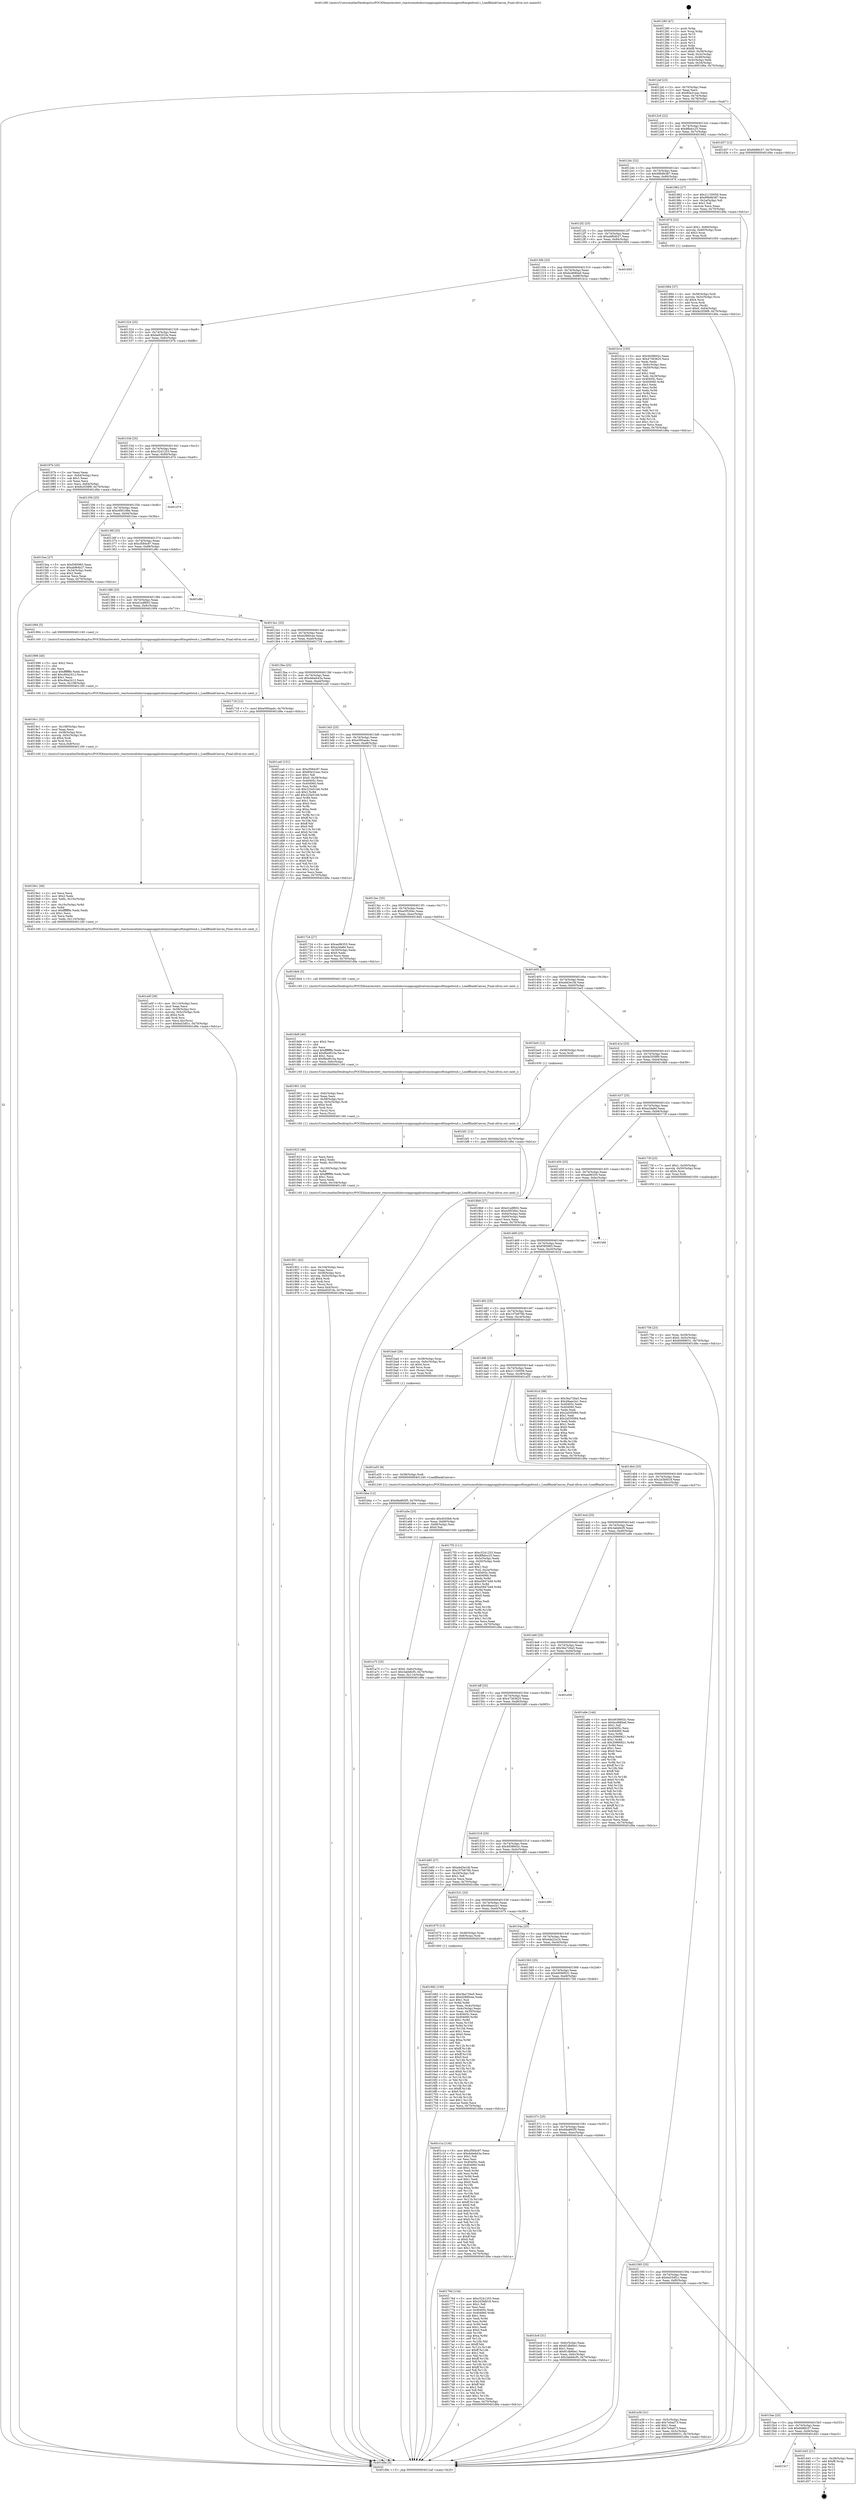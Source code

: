 digraph "0x401280" {
  label = "0x401280 (/mnt/c/Users/mathe/Desktop/tcc/POCII/binaries/extr_reactosmodulesrosappsapplicationsimagesoftimgedwnd.c_LoadBlankCanvas_Final-ollvm.out::main(0))"
  labelloc = "t"
  node[shape=record]

  Entry [label="",width=0.3,height=0.3,shape=circle,fillcolor=black,style=filled]
  "0x4012af" [label="{
     0x4012af [23]\l
     | [instrs]\l
     &nbsp;&nbsp;0x4012af \<+3\>: mov -0x70(%rbp),%eax\l
     &nbsp;&nbsp;0x4012b2 \<+2\>: mov %eax,%ecx\l
     &nbsp;&nbsp;0x4012b4 \<+6\>: sub $0x80a31eac,%ecx\l
     &nbsp;&nbsp;0x4012ba \<+3\>: mov %eax,-0x74(%rbp)\l
     &nbsp;&nbsp;0x4012bd \<+3\>: mov %ecx,-0x78(%rbp)\l
     &nbsp;&nbsp;0x4012c0 \<+6\>: je 0000000000401d37 \<main+0xab7\>\l
  }"]
  "0x401d37" [label="{
     0x401d37 [12]\l
     | [instrs]\l
     &nbsp;&nbsp;0x401d37 \<+7\>: movl $0x6bf6fc57,-0x70(%rbp)\l
     &nbsp;&nbsp;0x401d3e \<+5\>: jmp 0000000000401d9a \<main+0xb1a\>\l
  }"]
  "0x4012c6" [label="{
     0x4012c6 [22]\l
     | [instrs]\l
     &nbsp;&nbsp;0x4012c6 \<+5\>: jmp 00000000004012cb \<main+0x4b\>\l
     &nbsp;&nbsp;0x4012cb \<+3\>: mov -0x74(%rbp),%eax\l
     &nbsp;&nbsp;0x4012ce \<+5\>: sub $0x8fbdcc25,%eax\l
     &nbsp;&nbsp;0x4012d3 \<+3\>: mov %eax,-0x7c(%rbp)\l
     &nbsp;&nbsp;0x4012d6 \<+6\>: je 0000000000401862 \<main+0x5e2\>\l
  }"]
  Exit [label="",width=0.3,height=0.3,shape=circle,fillcolor=black,style=filled,peripheries=2]
  "0x401862" [label="{
     0x401862 [27]\l
     | [instrs]\l
     &nbsp;&nbsp;0x401862 \<+5\>: mov $0x21150056,%eax\l
     &nbsp;&nbsp;0x401867 \<+5\>: mov $0x99b9b387,%ecx\l
     &nbsp;&nbsp;0x40186c \<+3\>: mov -0x2a(%rbp),%dl\l
     &nbsp;&nbsp;0x40186f \<+3\>: test $0x1,%dl\l
     &nbsp;&nbsp;0x401872 \<+3\>: cmovne %ecx,%eax\l
     &nbsp;&nbsp;0x401875 \<+3\>: mov %eax,-0x70(%rbp)\l
     &nbsp;&nbsp;0x401878 \<+5\>: jmp 0000000000401d9a \<main+0xb1a\>\l
  }"]
  "0x4012dc" [label="{
     0x4012dc [22]\l
     | [instrs]\l
     &nbsp;&nbsp;0x4012dc \<+5\>: jmp 00000000004012e1 \<main+0x61\>\l
     &nbsp;&nbsp;0x4012e1 \<+3\>: mov -0x74(%rbp),%eax\l
     &nbsp;&nbsp;0x4012e4 \<+5\>: sub $0x99b9b387,%eax\l
     &nbsp;&nbsp;0x4012e9 \<+3\>: mov %eax,-0x80(%rbp)\l
     &nbsp;&nbsp;0x4012ec \<+6\>: je 000000000040187d \<main+0x5fd\>\l
  }"]
  "0x4015c7" [label="{
     0x4015c7\l
  }", style=dashed]
  "0x40187d" [label="{
     0x40187d [23]\l
     | [instrs]\l
     &nbsp;&nbsp;0x40187d \<+7\>: movl $0x1,-0x60(%rbp)\l
     &nbsp;&nbsp;0x401884 \<+4\>: movslq -0x60(%rbp),%rax\l
     &nbsp;&nbsp;0x401888 \<+4\>: shl $0x3,%rax\l
     &nbsp;&nbsp;0x40188c \<+3\>: mov %rax,%rdi\l
     &nbsp;&nbsp;0x40188f \<+5\>: call 0000000000401050 \<malloc@plt\>\l
     | [calls]\l
     &nbsp;&nbsp;0x401050 \{1\} (unknown)\l
  }"]
  "0x4012f2" [label="{
     0x4012f2 [25]\l
     | [instrs]\l
     &nbsp;&nbsp;0x4012f2 \<+5\>: jmp 00000000004012f7 \<main+0x77\>\l
     &nbsp;&nbsp;0x4012f7 \<+3\>: mov -0x74(%rbp),%eax\l
     &nbsp;&nbsp;0x4012fa \<+5\>: sub $0xabf64b27,%eax\l
     &nbsp;&nbsp;0x4012ff \<+6\>: mov %eax,-0x84(%rbp)\l
     &nbsp;&nbsp;0x401305 \<+6\>: je 0000000000401605 \<main+0x385\>\l
  }"]
  "0x401d43" [label="{
     0x401d43 [21]\l
     | [instrs]\l
     &nbsp;&nbsp;0x401d43 \<+3\>: mov -0x38(%rbp),%eax\l
     &nbsp;&nbsp;0x401d46 \<+7\>: add $0xf8,%rsp\l
     &nbsp;&nbsp;0x401d4d \<+1\>: pop %rbx\l
     &nbsp;&nbsp;0x401d4e \<+2\>: pop %r12\l
     &nbsp;&nbsp;0x401d50 \<+2\>: pop %r13\l
     &nbsp;&nbsp;0x401d52 \<+2\>: pop %r14\l
     &nbsp;&nbsp;0x401d54 \<+2\>: pop %r15\l
     &nbsp;&nbsp;0x401d56 \<+1\>: pop %rbp\l
     &nbsp;&nbsp;0x401d57 \<+1\>: ret\l
  }"]
  "0x401605" [label="{
     0x401605\l
  }", style=dashed]
  "0x40130b" [label="{
     0x40130b [25]\l
     | [instrs]\l
     &nbsp;&nbsp;0x40130b \<+5\>: jmp 0000000000401310 \<main+0x90\>\l
     &nbsp;&nbsp;0x401310 \<+3\>: mov -0x74(%rbp),%eax\l
     &nbsp;&nbsp;0x401313 \<+5\>: sub $0xbcd680a6,%eax\l
     &nbsp;&nbsp;0x401318 \<+6\>: mov %eax,-0x88(%rbp)\l
     &nbsp;&nbsp;0x40131e \<+6\>: je 0000000000401b1e \<main+0x89e\>\l
  }"]
  "0x401bf1" [label="{
     0x401bf1 [12]\l
     | [instrs]\l
     &nbsp;&nbsp;0x401bf1 \<+7\>: movl $0x4da22a1b,-0x70(%rbp)\l
     &nbsp;&nbsp;0x401bf8 \<+5\>: jmp 0000000000401d9a \<main+0xb1a\>\l
  }"]
  "0x401b1e" [label="{
     0x401b1e [103]\l
     | [instrs]\l
     &nbsp;&nbsp;0x401b1e \<+5\>: mov $0x4938602c,%eax\l
     &nbsp;&nbsp;0x401b23 \<+5\>: mov $0x47363625,%ecx\l
     &nbsp;&nbsp;0x401b28 \<+2\>: xor %edx,%edx\l
     &nbsp;&nbsp;0x401b2a \<+3\>: mov -0x6c(%rbp),%esi\l
     &nbsp;&nbsp;0x401b2d \<+3\>: cmp -0x50(%rbp),%esi\l
     &nbsp;&nbsp;0x401b30 \<+4\>: setl %dil\l
     &nbsp;&nbsp;0x401b34 \<+4\>: and $0x1,%dil\l
     &nbsp;&nbsp;0x401b38 \<+4\>: mov %dil,-0x29(%rbp)\l
     &nbsp;&nbsp;0x401b3c \<+7\>: mov 0x40405c,%esi\l
     &nbsp;&nbsp;0x401b43 \<+8\>: mov 0x404060,%r8d\l
     &nbsp;&nbsp;0x401b4b \<+3\>: sub $0x1,%edx\l
     &nbsp;&nbsp;0x401b4e \<+3\>: mov %esi,%r9d\l
     &nbsp;&nbsp;0x401b51 \<+3\>: add %edx,%r9d\l
     &nbsp;&nbsp;0x401b54 \<+4\>: imul %r9d,%esi\l
     &nbsp;&nbsp;0x401b58 \<+3\>: and $0x1,%esi\l
     &nbsp;&nbsp;0x401b5b \<+3\>: cmp $0x0,%esi\l
     &nbsp;&nbsp;0x401b5e \<+4\>: sete %dil\l
     &nbsp;&nbsp;0x401b62 \<+4\>: cmp $0xa,%r8d\l
     &nbsp;&nbsp;0x401b66 \<+4\>: setl %r10b\l
     &nbsp;&nbsp;0x401b6a \<+3\>: mov %dil,%r11b\l
     &nbsp;&nbsp;0x401b6d \<+3\>: and %r10b,%r11b\l
     &nbsp;&nbsp;0x401b70 \<+3\>: xor %r10b,%dil\l
     &nbsp;&nbsp;0x401b73 \<+3\>: or %dil,%r11b\l
     &nbsp;&nbsp;0x401b76 \<+4\>: test $0x1,%r11b\l
     &nbsp;&nbsp;0x401b7a \<+3\>: cmovne %ecx,%eax\l
     &nbsp;&nbsp;0x401b7d \<+3\>: mov %eax,-0x70(%rbp)\l
     &nbsp;&nbsp;0x401b80 \<+5\>: jmp 0000000000401d9a \<main+0xb1a\>\l
  }"]
  "0x401324" [label="{
     0x401324 [25]\l
     | [instrs]\l
     &nbsp;&nbsp;0x401324 \<+5\>: jmp 0000000000401329 \<main+0xa9\>\l
     &nbsp;&nbsp;0x401329 \<+3\>: mov -0x74(%rbp),%eax\l
     &nbsp;&nbsp;0x40132c \<+5\>: sub $0xbe9201fa,%eax\l
     &nbsp;&nbsp;0x401331 \<+6\>: mov %eax,-0x8c(%rbp)\l
     &nbsp;&nbsp;0x401337 \<+6\>: je 000000000040197b \<main+0x6fb\>\l
  }"]
  "0x401bba" [label="{
     0x401bba [12]\l
     | [instrs]\l
     &nbsp;&nbsp;0x401bba \<+7\>: movl $0x68a865f5,-0x70(%rbp)\l
     &nbsp;&nbsp;0x401bc1 \<+5\>: jmp 0000000000401d9a \<main+0xb1a\>\l
  }"]
  "0x40197b" [label="{
     0x40197b [25]\l
     | [instrs]\l
     &nbsp;&nbsp;0x40197b \<+2\>: xor %eax,%eax\l
     &nbsp;&nbsp;0x40197d \<+3\>: mov -0x64(%rbp),%ecx\l
     &nbsp;&nbsp;0x401980 \<+3\>: sub $0x1,%eax\l
     &nbsp;&nbsp;0x401983 \<+2\>: sub %eax,%ecx\l
     &nbsp;&nbsp;0x401985 \<+3\>: mov %ecx,-0x64(%rbp)\l
     &nbsp;&nbsp;0x401988 \<+7\>: movl $0xfe2058f9,-0x70(%rbp)\l
     &nbsp;&nbsp;0x40198f \<+5\>: jmp 0000000000401d9a \<main+0xb1a\>\l
  }"]
  "0x40133d" [label="{
     0x40133d [25]\l
     | [instrs]\l
     &nbsp;&nbsp;0x40133d \<+5\>: jmp 0000000000401342 \<main+0xc2\>\l
     &nbsp;&nbsp;0x401342 \<+3\>: mov -0x74(%rbp),%eax\l
     &nbsp;&nbsp;0x401345 \<+5\>: sub $0xc5241253,%eax\l
     &nbsp;&nbsp;0x40134a \<+6\>: mov %eax,-0x90(%rbp)\l
     &nbsp;&nbsp;0x401350 \<+6\>: je 0000000000401d74 \<main+0xaf4\>\l
  }"]
  "0x401a75" [label="{
     0x401a75 [25]\l
     | [instrs]\l
     &nbsp;&nbsp;0x401a75 \<+7\>: movl $0x0,-0x6c(%rbp)\l
     &nbsp;&nbsp;0x401a7c \<+7\>: movl $0x3abb6cf5,-0x70(%rbp)\l
     &nbsp;&nbsp;0x401a83 \<+6\>: mov %eax,-0x114(%rbp)\l
     &nbsp;&nbsp;0x401a89 \<+5\>: jmp 0000000000401d9a \<main+0xb1a\>\l
  }"]
  "0x401d74" [label="{
     0x401d74\l
  }", style=dashed]
  "0x401356" [label="{
     0x401356 [25]\l
     | [instrs]\l
     &nbsp;&nbsp;0x401356 \<+5\>: jmp 000000000040135b \<main+0xdb\>\l
     &nbsp;&nbsp;0x40135b \<+3\>: mov -0x74(%rbp),%eax\l
     &nbsp;&nbsp;0x40135e \<+5\>: sub $0xc695166e,%eax\l
     &nbsp;&nbsp;0x401363 \<+6\>: mov %eax,-0x94(%rbp)\l
     &nbsp;&nbsp;0x401369 \<+6\>: je 00000000004015ea \<main+0x36a\>\l
  }"]
  "0x401a5e" [label="{
     0x401a5e [23]\l
     | [instrs]\l
     &nbsp;&nbsp;0x401a5e \<+10\>: movabs $0x4020b6,%rdi\l
     &nbsp;&nbsp;0x401a68 \<+3\>: mov %eax,-0x68(%rbp)\l
     &nbsp;&nbsp;0x401a6b \<+3\>: mov -0x68(%rbp),%esi\l
     &nbsp;&nbsp;0x401a6e \<+2\>: mov $0x0,%al\l
     &nbsp;&nbsp;0x401a70 \<+5\>: call 0000000000401040 \<printf@plt\>\l
     | [calls]\l
     &nbsp;&nbsp;0x401040 \{1\} (unknown)\l
  }"]
  "0x4015ea" [label="{
     0x4015ea [27]\l
     | [instrs]\l
     &nbsp;&nbsp;0x4015ea \<+5\>: mov $0xf385983,%eax\l
     &nbsp;&nbsp;0x4015ef \<+5\>: mov $0xabf64b27,%ecx\l
     &nbsp;&nbsp;0x4015f4 \<+3\>: mov -0x34(%rbp),%edx\l
     &nbsp;&nbsp;0x4015f7 \<+3\>: cmp $0x2,%edx\l
     &nbsp;&nbsp;0x4015fa \<+3\>: cmovne %ecx,%eax\l
     &nbsp;&nbsp;0x4015fd \<+3\>: mov %eax,-0x70(%rbp)\l
     &nbsp;&nbsp;0x401600 \<+5\>: jmp 0000000000401d9a \<main+0xb1a\>\l
  }"]
  "0x40136f" [label="{
     0x40136f [25]\l
     | [instrs]\l
     &nbsp;&nbsp;0x40136f \<+5\>: jmp 0000000000401374 \<main+0xf4\>\l
     &nbsp;&nbsp;0x401374 \<+3\>: mov -0x74(%rbp),%eax\l
     &nbsp;&nbsp;0x401377 \<+5\>: sub $0xcf584c87,%eax\l
     &nbsp;&nbsp;0x40137c \<+6\>: mov %eax,-0x98(%rbp)\l
     &nbsp;&nbsp;0x401382 \<+6\>: je 0000000000401d8c \<main+0xb0c\>\l
  }"]
  "0x401d9a" [label="{
     0x401d9a [5]\l
     | [instrs]\l
     &nbsp;&nbsp;0x401d9a \<+5\>: jmp 00000000004012af \<main+0x2f\>\l
  }"]
  "0x401280" [label="{
     0x401280 [47]\l
     | [instrs]\l
     &nbsp;&nbsp;0x401280 \<+1\>: push %rbp\l
     &nbsp;&nbsp;0x401281 \<+3\>: mov %rsp,%rbp\l
     &nbsp;&nbsp;0x401284 \<+2\>: push %r15\l
     &nbsp;&nbsp;0x401286 \<+2\>: push %r14\l
     &nbsp;&nbsp;0x401288 \<+2\>: push %r13\l
     &nbsp;&nbsp;0x40128a \<+2\>: push %r12\l
     &nbsp;&nbsp;0x40128c \<+1\>: push %rbx\l
     &nbsp;&nbsp;0x40128d \<+7\>: sub $0xf8,%rsp\l
     &nbsp;&nbsp;0x401294 \<+7\>: movl $0x0,-0x38(%rbp)\l
     &nbsp;&nbsp;0x40129b \<+3\>: mov %edi,-0x3c(%rbp)\l
     &nbsp;&nbsp;0x40129e \<+4\>: mov %rsi,-0x48(%rbp)\l
     &nbsp;&nbsp;0x4012a2 \<+3\>: mov -0x3c(%rbp),%edi\l
     &nbsp;&nbsp;0x4012a5 \<+3\>: mov %edi,-0x34(%rbp)\l
     &nbsp;&nbsp;0x4012a8 \<+7\>: movl $0xc695166e,-0x70(%rbp)\l
  }"]
  "0x4015ae" [label="{
     0x4015ae [25]\l
     | [instrs]\l
     &nbsp;&nbsp;0x4015ae \<+5\>: jmp 00000000004015b3 \<main+0x333\>\l
     &nbsp;&nbsp;0x4015b3 \<+3\>: mov -0x74(%rbp),%eax\l
     &nbsp;&nbsp;0x4015b6 \<+5\>: sub $0x6bf6fc57,%eax\l
     &nbsp;&nbsp;0x4015bb \<+6\>: mov %eax,-0xf4(%rbp)\l
     &nbsp;&nbsp;0x4015c1 \<+6\>: je 0000000000401d43 \<main+0xac3\>\l
  }"]
  "0x401d8c" [label="{
     0x401d8c\l
  }", style=dashed]
  "0x401388" [label="{
     0x401388 [25]\l
     | [instrs]\l
     &nbsp;&nbsp;0x401388 \<+5\>: jmp 000000000040138d \<main+0x10d\>\l
     &nbsp;&nbsp;0x40138d \<+3\>: mov -0x74(%rbp),%eax\l
     &nbsp;&nbsp;0x401390 \<+5\>: sub $0xd1edf602,%eax\l
     &nbsp;&nbsp;0x401395 \<+6\>: mov %eax,-0x9c(%rbp)\l
     &nbsp;&nbsp;0x40139b \<+6\>: je 0000000000401994 \<main+0x714\>\l
  }"]
  "0x401a36" [label="{
     0x401a36 [31]\l
     | [instrs]\l
     &nbsp;&nbsp;0x401a36 \<+3\>: mov -0x5c(%rbp),%eax\l
     &nbsp;&nbsp;0x401a39 \<+5\>: add $0x7e0ad73,%eax\l
     &nbsp;&nbsp;0x401a3e \<+3\>: add $0x1,%eax\l
     &nbsp;&nbsp;0x401a41 \<+5\>: sub $0x7e0ad73,%eax\l
     &nbsp;&nbsp;0x401a46 \<+3\>: mov %eax,-0x5c(%rbp)\l
     &nbsp;&nbsp;0x401a49 \<+7\>: movl $0x60099031,-0x70(%rbp)\l
     &nbsp;&nbsp;0x401a50 \<+5\>: jmp 0000000000401d9a \<main+0xb1a\>\l
  }"]
  "0x401994" [label="{
     0x401994 [5]\l
     | [instrs]\l
     &nbsp;&nbsp;0x401994 \<+5\>: call 0000000000401160 \<next_i\>\l
     | [calls]\l
     &nbsp;&nbsp;0x401160 \{1\} (/mnt/c/Users/mathe/Desktop/tcc/POCII/binaries/extr_reactosmodulesrosappsapplicationsimagesoftimgedwnd.c_LoadBlankCanvas_Final-ollvm.out::next_i)\l
  }"]
  "0x4013a1" [label="{
     0x4013a1 [25]\l
     | [instrs]\l
     &nbsp;&nbsp;0x4013a1 \<+5\>: jmp 00000000004013a6 \<main+0x126\>\l
     &nbsp;&nbsp;0x4013a6 \<+3\>: mov -0x74(%rbp),%eax\l
     &nbsp;&nbsp;0x4013a9 \<+5\>: sub $0xd2880cee,%eax\l
     &nbsp;&nbsp;0x4013ae \<+6\>: mov %eax,-0xa0(%rbp)\l
     &nbsp;&nbsp;0x4013b4 \<+6\>: je 0000000000401718 \<main+0x498\>\l
  }"]
  "0x401595" [label="{
     0x401595 [25]\l
     | [instrs]\l
     &nbsp;&nbsp;0x401595 \<+5\>: jmp 000000000040159a \<main+0x31a\>\l
     &nbsp;&nbsp;0x40159a \<+3\>: mov -0x74(%rbp),%eax\l
     &nbsp;&nbsp;0x40159d \<+5\>: sub $0x6a53df1c,%eax\l
     &nbsp;&nbsp;0x4015a2 \<+6\>: mov %eax,-0xf0(%rbp)\l
     &nbsp;&nbsp;0x4015a8 \<+6\>: je 0000000000401a36 \<main+0x7b6\>\l
  }"]
  "0x401718" [label="{
     0x401718 [12]\l
     | [instrs]\l
     &nbsp;&nbsp;0x401718 \<+7\>: movl $0xe595aa4c,-0x70(%rbp)\l
     &nbsp;&nbsp;0x40171f \<+5\>: jmp 0000000000401d9a \<main+0xb1a\>\l
  }"]
  "0x4013ba" [label="{
     0x4013ba [25]\l
     | [instrs]\l
     &nbsp;&nbsp;0x4013ba \<+5\>: jmp 00000000004013bf \<main+0x13f\>\l
     &nbsp;&nbsp;0x4013bf \<+3\>: mov -0x74(%rbp),%eax\l
     &nbsp;&nbsp;0x4013c2 \<+5\>: sub $0xdebeb43a,%eax\l
     &nbsp;&nbsp;0x4013c7 \<+6\>: mov %eax,-0xa4(%rbp)\l
     &nbsp;&nbsp;0x4013cd \<+6\>: je 0000000000401ca0 \<main+0xa20\>\l
  }"]
  "0x401bc6" [label="{
     0x401bc6 [31]\l
     | [instrs]\l
     &nbsp;&nbsp;0x401bc6 \<+3\>: mov -0x6c(%rbp),%eax\l
     &nbsp;&nbsp;0x401bc9 \<+5\>: add $0x81db6be1,%eax\l
     &nbsp;&nbsp;0x401bce \<+3\>: add $0x1,%eax\l
     &nbsp;&nbsp;0x401bd1 \<+5\>: sub $0x81db6be1,%eax\l
     &nbsp;&nbsp;0x401bd6 \<+3\>: mov %eax,-0x6c(%rbp)\l
     &nbsp;&nbsp;0x401bd9 \<+7\>: movl $0x3abb6cf5,-0x70(%rbp)\l
     &nbsp;&nbsp;0x401be0 \<+5\>: jmp 0000000000401d9a \<main+0xb1a\>\l
  }"]
  "0x401ca0" [label="{
     0x401ca0 [151]\l
     | [instrs]\l
     &nbsp;&nbsp;0x401ca0 \<+5\>: mov $0xcf584c87,%eax\l
     &nbsp;&nbsp;0x401ca5 \<+5\>: mov $0x80a31eac,%ecx\l
     &nbsp;&nbsp;0x401caa \<+2\>: mov $0x1,%dl\l
     &nbsp;&nbsp;0x401cac \<+7\>: movl $0x0,-0x38(%rbp)\l
     &nbsp;&nbsp;0x401cb3 \<+7\>: mov 0x40405c,%esi\l
     &nbsp;&nbsp;0x401cba \<+7\>: mov 0x404060,%edi\l
     &nbsp;&nbsp;0x401cc1 \<+3\>: mov %esi,%r8d\l
     &nbsp;&nbsp;0x401cc4 \<+7\>: sub $0x225e51b6,%r8d\l
     &nbsp;&nbsp;0x401ccb \<+4\>: sub $0x1,%r8d\l
     &nbsp;&nbsp;0x401ccf \<+7\>: add $0x225e51b6,%r8d\l
     &nbsp;&nbsp;0x401cd6 \<+4\>: imul %r8d,%esi\l
     &nbsp;&nbsp;0x401cda \<+3\>: and $0x1,%esi\l
     &nbsp;&nbsp;0x401cdd \<+3\>: cmp $0x0,%esi\l
     &nbsp;&nbsp;0x401ce0 \<+4\>: sete %r9b\l
     &nbsp;&nbsp;0x401ce4 \<+3\>: cmp $0xa,%edi\l
     &nbsp;&nbsp;0x401ce7 \<+4\>: setl %r10b\l
     &nbsp;&nbsp;0x401ceb \<+3\>: mov %r9b,%r11b\l
     &nbsp;&nbsp;0x401cee \<+4\>: xor $0xff,%r11b\l
     &nbsp;&nbsp;0x401cf2 \<+3\>: mov %r10b,%bl\l
     &nbsp;&nbsp;0x401cf5 \<+3\>: xor $0xff,%bl\l
     &nbsp;&nbsp;0x401cf8 \<+3\>: xor $0x0,%dl\l
     &nbsp;&nbsp;0x401cfb \<+3\>: mov %r11b,%r14b\l
     &nbsp;&nbsp;0x401cfe \<+4\>: and $0x0,%r14b\l
     &nbsp;&nbsp;0x401d02 \<+3\>: and %dl,%r9b\l
     &nbsp;&nbsp;0x401d05 \<+3\>: mov %bl,%r15b\l
     &nbsp;&nbsp;0x401d08 \<+4\>: and $0x0,%r15b\l
     &nbsp;&nbsp;0x401d0c \<+3\>: and %dl,%r10b\l
     &nbsp;&nbsp;0x401d0f \<+3\>: or %r9b,%r14b\l
     &nbsp;&nbsp;0x401d12 \<+3\>: or %r10b,%r15b\l
     &nbsp;&nbsp;0x401d15 \<+3\>: xor %r15b,%r14b\l
     &nbsp;&nbsp;0x401d18 \<+3\>: or %bl,%r11b\l
     &nbsp;&nbsp;0x401d1b \<+4\>: xor $0xff,%r11b\l
     &nbsp;&nbsp;0x401d1f \<+3\>: or $0x0,%dl\l
     &nbsp;&nbsp;0x401d22 \<+3\>: and %dl,%r11b\l
     &nbsp;&nbsp;0x401d25 \<+3\>: or %r11b,%r14b\l
     &nbsp;&nbsp;0x401d28 \<+4\>: test $0x1,%r14b\l
     &nbsp;&nbsp;0x401d2c \<+3\>: cmovne %ecx,%eax\l
     &nbsp;&nbsp;0x401d2f \<+3\>: mov %eax,-0x70(%rbp)\l
     &nbsp;&nbsp;0x401d32 \<+5\>: jmp 0000000000401d9a \<main+0xb1a\>\l
  }"]
  "0x4013d3" [label="{
     0x4013d3 [25]\l
     | [instrs]\l
     &nbsp;&nbsp;0x4013d3 \<+5\>: jmp 00000000004013d8 \<main+0x158\>\l
     &nbsp;&nbsp;0x4013d8 \<+3\>: mov -0x74(%rbp),%eax\l
     &nbsp;&nbsp;0x4013db \<+5\>: sub $0xe595aa4c,%eax\l
     &nbsp;&nbsp;0x4013e0 \<+6\>: mov %eax,-0xa8(%rbp)\l
     &nbsp;&nbsp;0x4013e6 \<+6\>: je 0000000000401724 \<main+0x4a4\>\l
  }"]
  "0x401a0f" [label="{
     0x401a0f [39]\l
     | [instrs]\l
     &nbsp;&nbsp;0x401a0f \<+6\>: mov -0x110(%rbp),%ecx\l
     &nbsp;&nbsp;0x401a15 \<+3\>: imul %eax,%ecx\l
     &nbsp;&nbsp;0x401a18 \<+4\>: mov -0x58(%rbp),%rsi\l
     &nbsp;&nbsp;0x401a1c \<+4\>: movslq -0x5c(%rbp),%rdi\l
     &nbsp;&nbsp;0x401a20 \<+4\>: shl $0x4,%rdi\l
     &nbsp;&nbsp;0x401a24 \<+3\>: add %rdi,%rsi\l
     &nbsp;&nbsp;0x401a27 \<+3\>: mov %ecx,0xc(%rsi)\l
     &nbsp;&nbsp;0x401a2a \<+7\>: movl $0x6a53df1c,-0x70(%rbp)\l
     &nbsp;&nbsp;0x401a31 \<+5\>: jmp 0000000000401d9a \<main+0xb1a\>\l
  }"]
  "0x401724" [label="{
     0x401724 [27]\l
     | [instrs]\l
     &nbsp;&nbsp;0x401724 \<+5\>: mov $0xae96355,%eax\l
     &nbsp;&nbsp;0x401729 \<+5\>: mov $0xa2da8d,%ecx\l
     &nbsp;&nbsp;0x40172e \<+3\>: mov -0x30(%rbp),%edx\l
     &nbsp;&nbsp;0x401731 \<+3\>: cmp $0x0,%edx\l
     &nbsp;&nbsp;0x401734 \<+3\>: cmove %ecx,%eax\l
     &nbsp;&nbsp;0x401737 \<+3\>: mov %eax,-0x70(%rbp)\l
     &nbsp;&nbsp;0x40173a \<+5\>: jmp 0000000000401d9a \<main+0xb1a\>\l
  }"]
  "0x4013ec" [label="{
     0x4013ec [25]\l
     | [instrs]\l
     &nbsp;&nbsp;0x4013ec \<+5\>: jmp 00000000004013f1 \<main+0x171\>\l
     &nbsp;&nbsp;0x4013f1 \<+3\>: mov -0x74(%rbp),%eax\l
     &nbsp;&nbsp;0x4013f4 \<+5\>: sub $0xe5f530ec,%eax\l
     &nbsp;&nbsp;0x4013f9 \<+6\>: mov %eax,-0xac(%rbp)\l
     &nbsp;&nbsp;0x4013ff \<+6\>: je 00000000004018d4 \<main+0x654\>\l
  }"]
  "0x4019e1" [label="{
     0x4019e1 [46]\l
     | [instrs]\l
     &nbsp;&nbsp;0x4019e1 \<+2\>: xor %ecx,%ecx\l
     &nbsp;&nbsp;0x4019e3 \<+5\>: mov $0x2,%edx\l
     &nbsp;&nbsp;0x4019e8 \<+6\>: mov %edx,-0x10c(%rbp)\l
     &nbsp;&nbsp;0x4019ee \<+1\>: cltd\l
     &nbsp;&nbsp;0x4019ef \<+7\>: mov -0x10c(%rbp),%r8d\l
     &nbsp;&nbsp;0x4019f6 \<+3\>: idiv %r8d\l
     &nbsp;&nbsp;0x4019f9 \<+6\>: imul $0xfffffffe,%edx,%edx\l
     &nbsp;&nbsp;0x4019ff \<+3\>: sub $0x1,%ecx\l
     &nbsp;&nbsp;0x401a02 \<+2\>: sub %ecx,%edx\l
     &nbsp;&nbsp;0x401a04 \<+6\>: mov %edx,-0x110(%rbp)\l
     &nbsp;&nbsp;0x401a0a \<+5\>: call 0000000000401160 \<next_i\>\l
     | [calls]\l
     &nbsp;&nbsp;0x401160 \{1\} (/mnt/c/Users/mathe/Desktop/tcc/POCII/binaries/extr_reactosmodulesrosappsapplicationsimagesoftimgedwnd.c_LoadBlankCanvas_Final-ollvm.out::next_i)\l
  }"]
  "0x4018d4" [label="{
     0x4018d4 [5]\l
     | [instrs]\l
     &nbsp;&nbsp;0x4018d4 \<+5\>: call 0000000000401160 \<next_i\>\l
     | [calls]\l
     &nbsp;&nbsp;0x401160 \{1\} (/mnt/c/Users/mathe/Desktop/tcc/POCII/binaries/extr_reactosmodulesrosappsapplicationsimagesoftimgedwnd.c_LoadBlankCanvas_Final-ollvm.out::next_i)\l
  }"]
  "0x401405" [label="{
     0x401405 [25]\l
     | [instrs]\l
     &nbsp;&nbsp;0x401405 \<+5\>: jmp 000000000040140a \<main+0x18a\>\l
     &nbsp;&nbsp;0x40140a \<+3\>: mov -0x74(%rbp),%eax\l
     &nbsp;&nbsp;0x40140d \<+5\>: sub $0xebd3e1fd,%eax\l
     &nbsp;&nbsp;0x401412 \<+6\>: mov %eax,-0xb0(%rbp)\l
     &nbsp;&nbsp;0x401418 \<+6\>: je 0000000000401be5 \<main+0x965\>\l
  }"]
  "0x4019c1" [label="{
     0x4019c1 [32]\l
     | [instrs]\l
     &nbsp;&nbsp;0x4019c1 \<+6\>: mov -0x108(%rbp),%ecx\l
     &nbsp;&nbsp;0x4019c7 \<+3\>: imul %eax,%ecx\l
     &nbsp;&nbsp;0x4019ca \<+4\>: mov -0x58(%rbp),%rsi\l
     &nbsp;&nbsp;0x4019ce \<+4\>: movslq -0x5c(%rbp),%rdi\l
     &nbsp;&nbsp;0x4019d2 \<+4\>: shl $0x4,%rdi\l
     &nbsp;&nbsp;0x4019d6 \<+3\>: add %rdi,%rsi\l
     &nbsp;&nbsp;0x4019d9 \<+3\>: mov %ecx,0x8(%rsi)\l
     &nbsp;&nbsp;0x4019dc \<+5\>: call 0000000000401160 \<next_i\>\l
     | [calls]\l
     &nbsp;&nbsp;0x401160 \{1\} (/mnt/c/Users/mathe/Desktop/tcc/POCII/binaries/extr_reactosmodulesrosappsapplicationsimagesoftimgedwnd.c_LoadBlankCanvas_Final-ollvm.out::next_i)\l
  }"]
  "0x401be5" [label="{
     0x401be5 [12]\l
     | [instrs]\l
     &nbsp;&nbsp;0x401be5 \<+4\>: mov -0x58(%rbp),%rax\l
     &nbsp;&nbsp;0x401be9 \<+3\>: mov %rax,%rdi\l
     &nbsp;&nbsp;0x401bec \<+5\>: call 0000000000401030 \<free@plt\>\l
     | [calls]\l
     &nbsp;&nbsp;0x401030 \{1\} (unknown)\l
  }"]
  "0x40141e" [label="{
     0x40141e [25]\l
     | [instrs]\l
     &nbsp;&nbsp;0x40141e \<+5\>: jmp 0000000000401423 \<main+0x1a3\>\l
     &nbsp;&nbsp;0x401423 \<+3\>: mov -0x74(%rbp),%eax\l
     &nbsp;&nbsp;0x401426 \<+5\>: sub $0xfe2058f9,%eax\l
     &nbsp;&nbsp;0x40142b \<+6\>: mov %eax,-0xb4(%rbp)\l
     &nbsp;&nbsp;0x401431 \<+6\>: je 00000000004018b9 \<main+0x639\>\l
  }"]
  "0x401999" [label="{
     0x401999 [40]\l
     | [instrs]\l
     &nbsp;&nbsp;0x401999 \<+5\>: mov $0x2,%ecx\l
     &nbsp;&nbsp;0x40199e \<+1\>: cltd\l
     &nbsp;&nbsp;0x40199f \<+2\>: idiv %ecx\l
     &nbsp;&nbsp;0x4019a1 \<+6\>: imul $0xfffffffe,%edx,%ecx\l
     &nbsp;&nbsp;0x4019a7 \<+6\>: add $0xc84a2412,%ecx\l
     &nbsp;&nbsp;0x4019ad \<+3\>: add $0x1,%ecx\l
     &nbsp;&nbsp;0x4019b0 \<+6\>: sub $0xc84a2412,%ecx\l
     &nbsp;&nbsp;0x4019b6 \<+6\>: mov %ecx,-0x108(%rbp)\l
     &nbsp;&nbsp;0x4019bc \<+5\>: call 0000000000401160 \<next_i\>\l
     | [calls]\l
     &nbsp;&nbsp;0x401160 \{1\} (/mnt/c/Users/mathe/Desktop/tcc/POCII/binaries/extr_reactosmodulesrosappsapplicationsimagesoftimgedwnd.c_LoadBlankCanvas_Final-ollvm.out::next_i)\l
  }"]
  "0x4018b9" [label="{
     0x4018b9 [27]\l
     | [instrs]\l
     &nbsp;&nbsp;0x4018b9 \<+5\>: mov $0xd1edf602,%eax\l
     &nbsp;&nbsp;0x4018be \<+5\>: mov $0xe5f530ec,%ecx\l
     &nbsp;&nbsp;0x4018c3 \<+3\>: mov -0x64(%rbp),%edx\l
     &nbsp;&nbsp;0x4018c6 \<+3\>: cmp -0x60(%rbp),%edx\l
     &nbsp;&nbsp;0x4018c9 \<+3\>: cmovl %ecx,%eax\l
     &nbsp;&nbsp;0x4018cc \<+3\>: mov %eax,-0x70(%rbp)\l
     &nbsp;&nbsp;0x4018cf \<+5\>: jmp 0000000000401d9a \<main+0xb1a\>\l
  }"]
  "0x401437" [label="{
     0x401437 [25]\l
     | [instrs]\l
     &nbsp;&nbsp;0x401437 \<+5\>: jmp 000000000040143c \<main+0x1bc\>\l
     &nbsp;&nbsp;0x40143c \<+3\>: mov -0x74(%rbp),%eax\l
     &nbsp;&nbsp;0x40143f \<+5\>: sub $0xa2da8d,%eax\l
     &nbsp;&nbsp;0x401444 \<+6\>: mov %eax,-0xb8(%rbp)\l
     &nbsp;&nbsp;0x40144a \<+6\>: je 000000000040173f \<main+0x4bf\>\l
  }"]
  "0x401951" [label="{
     0x401951 [42]\l
     | [instrs]\l
     &nbsp;&nbsp;0x401951 \<+6\>: mov -0x104(%rbp),%ecx\l
     &nbsp;&nbsp;0x401957 \<+3\>: imul %eax,%ecx\l
     &nbsp;&nbsp;0x40195a \<+4\>: mov -0x58(%rbp),%rsi\l
     &nbsp;&nbsp;0x40195e \<+4\>: movslq -0x5c(%rbp),%rdi\l
     &nbsp;&nbsp;0x401962 \<+4\>: shl $0x4,%rdi\l
     &nbsp;&nbsp;0x401966 \<+3\>: add %rdi,%rsi\l
     &nbsp;&nbsp;0x401969 \<+3\>: mov (%rsi),%rsi\l
     &nbsp;&nbsp;0x40196c \<+3\>: mov %ecx,0x4(%rsi)\l
     &nbsp;&nbsp;0x40196f \<+7\>: movl $0xbe9201fa,-0x70(%rbp)\l
     &nbsp;&nbsp;0x401976 \<+5\>: jmp 0000000000401d9a \<main+0xb1a\>\l
  }"]
  "0x40173f" [label="{
     0x40173f [23]\l
     | [instrs]\l
     &nbsp;&nbsp;0x40173f \<+7\>: movl $0x1,-0x50(%rbp)\l
     &nbsp;&nbsp;0x401746 \<+4\>: movslq -0x50(%rbp),%rax\l
     &nbsp;&nbsp;0x40174a \<+4\>: shl $0x4,%rax\l
     &nbsp;&nbsp;0x40174e \<+3\>: mov %rax,%rdi\l
     &nbsp;&nbsp;0x401751 \<+5\>: call 0000000000401050 \<malloc@plt\>\l
     | [calls]\l
     &nbsp;&nbsp;0x401050 \{1\} (unknown)\l
  }"]
  "0x401450" [label="{
     0x401450 [25]\l
     | [instrs]\l
     &nbsp;&nbsp;0x401450 \<+5\>: jmp 0000000000401455 \<main+0x1d5\>\l
     &nbsp;&nbsp;0x401455 \<+3\>: mov -0x74(%rbp),%eax\l
     &nbsp;&nbsp;0x401458 \<+5\>: sub $0xae96355,%eax\l
     &nbsp;&nbsp;0x40145d \<+6\>: mov %eax,-0xbc(%rbp)\l
     &nbsp;&nbsp;0x401463 \<+6\>: je 0000000000401bfd \<main+0x97d\>\l
  }"]
  "0x401923" [label="{
     0x401923 [46]\l
     | [instrs]\l
     &nbsp;&nbsp;0x401923 \<+2\>: xor %ecx,%ecx\l
     &nbsp;&nbsp;0x401925 \<+5\>: mov $0x2,%edx\l
     &nbsp;&nbsp;0x40192a \<+6\>: mov %edx,-0x100(%rbp)\l
     &nbsp;&nbsp;0x401930 \<+1\>: cltd\l
     &nbsp;&nbsp;0x401931 \<+7\>: mov -0x100(%rbp),%r8d\l
     &nbsp;&nbsp;0x401938 \<+3\>: idiv %r8d\l
     &nbsp;&nbsp;0x40193b \<+6\>: imul $0xfffffffe,%edx,%edx\l
     &nbsp;&nbsp;0x401941 \<+3\>: sub $0x1,%ecx\l
     &nbsp;&nbsp;0x401944 \<+2\>: sub %ecx,%edx\l
     &nbsp;&nbsp;0x401946 \<+6\>: mov %edx,-0x104(%rbp)\l
     &nbsp;&nbsp;0x40194c \<+5\>: call 0000000000401160 \<next_i\>\l
     | [calls]\l
     &nbsp;&nbsp;0x401160 \{1\} (/mnt/c/Users/mathe/Desktop/tcc/POCII/binaries/extr_reactosmodulesrosappsapplicationsimagesoftimgedwnd.c_LoadBlankCanvas_Final-ollvm.out::next_i)\l
  }"]
  "0x401bfd" [label="{
     0x401bfd\l
  }", style=dashed]
  "0x401469" [label="{
     0x401469 [25]\l
     | [instrs]\l
     &nbsp;&nbsp;0x401469 \<+5\>: jmp 000000000040146e \<main+0x1ee\>\l
     &nbsp;&nbsp;0x40146e \<+3\>: mov -0x74(%rbp),%eax\l
     &nbsp;&nbsp;0x401471 \<+5\>: sub $0xf385983,%eax\l
     &nbsp;&nbsp;0x401476 \<+6\>: mov %eax,-0xc0(%rbp)\l
     &nbsp;&nbsp;0x40147c \<+6\>: je 000000000040161d \<main+0x39d\>\l
  }"]
  "0x401901" [label="{
     0x401901 [34]\l
     | [instrs]\l
     &nbsp;&nbsp;0x401901 \<+6\>: mov -0xfc(%rbp),%ecx\l
     &nbsp;&nbsp;0x401907 \<+3\>: imul %eax,%ecx\l
     &nbsp;&nbsp;0x40190a \<+4\>: mov -0x58(%rbp),%rsi\l
     &nbsp;&nbsp;0x40190e \<+4\>: movslq -0x5c(%rbp),%rdi\l
     &nbsp;&nbsp;0x401912 \<+4\>: shl $0x4,%rdi\l
     &nbsp;&nbsp;0x401916 \<+3\>: add %rdi,%rsi\l
     &nbsp;&nbsp;0x401919 \<+3\>: mov (%rsi),%rsi\l
     &nbsp;&nbsp;0x40191c \<+2\>: mov %ecx,(%rsi)\l
     &nbsp;&nbsp;0x40191e \<+5\>: call 0000000000401160 \<next_i\>\l
     | [calls]\l
     &nbsp;&nbsp;0x401160 \{1\} (/mnt/c/Users/mathe/Desktop/tcc/POCII/binaries/extr_reactosmodulesrosappsapplicationsimagesoftimgedwnd.c_LoadBlankCanvas_Final-ollvm.out::next_i)\l
  }"]
  "0x40161d" [label="{
     0x40161d [88]\l
     | [instrs]\l
     &nbsp;&nbsp;0x40161d \<+5\>: mov $0x3ba726a5,%eax\l
     &nbsp;&nbsp;0x401622 \<+5\>: mov $0x49aee2e1,%ecx\l
     &nbsp;&nbsp;0x401627 \<+7\>: mov 0x40405c,%edx\l
     &nbsp;&nbsp;0x40162e \<+7\>: mov 0x404060,%esi\l
     &nbsp;&nbsp;0x401635 \<+2\>: mov %edx,%edi\l
     &nbsp;&nbsp;0x401637 \<+6\>: add $0x2a030084,%edi\l
     &nbsp;&nbsp;0x40163d \<+3\>: sub $0x1,%edi\l
     &nbsp;&nbsp;0x401640 \<+6\>: sub $0x2a030084,%edi\l
     &nbsp;&nbsp;0x401646 \<+3\>: imul %edi,%edx\l
     &nbsp;&nbsp;0x401649 \<+3\>: and $0x1,%edx\l
     &nbsp;&nbsp;0x40164c \<+3\>: cmp $0x0,%edx\l
     &nbsp;&nbsp;0x40164f \<+4\>: sete %r8b\l
     &nbsp;&nbsp;0x401653 \<+3\>: cmp $0xa,%esi\l
     &nbsp;&nbsp;0x401656 \<+4\>: setl %r9b\l
     &nbsp;&nbsp;0x40165a \<+3\>: mov %r8b,%r10b\l
     &nbsp;&nbsp;0x40165d \<+3\>: and %r9b,%r10b\l
     &nbsp;&nbsp;0x401660 \<+3\>: xor %r9b,%r8b\l
     &nbsp;&nbsp;0x401663 \<+3\>: or %r8b,%r10b\l
     &nbsp;&nbsp;0x401666 \<+4\>: test $0x1,%r10b\l
     &nbsp;&nbsp;0x40166a \<+3\>: cmovne %ecx,%eax\l
     &nbsp;&nbsp;0x40166d \<+3\>: mov %eax,-0x70(%rbp)\l
     &nbsp;&nbsp;0x401670 \<+5\>: jmp 0000000000401d9a \<main+0xb1a\>\l
  }"]
  "0x401482" [label="{
     0x401482 [25]\l
     | [instrs]\l
     &nbsp;&nbsp;0x401482 \<+5\>: jmp 0000000000401487 \<main+0x207\>\l
     &nbsp;&nbsp;0x401487 \<+3\>: mov -0x74(%rbp),%eax\l
     &nbsp;&nbsp;0x40148a \<+5\>: sub $0x107b678b,%eax\l
     &nbsp;&nbsp;0x40148f \<+6\>: mov %eax,-0xc4(%rbp)\l
     &nbsp;&nbsp;0x401495 \<+6\>: je 0000000000401ba0 \<main+0x920\>\l
  }"]
  "0x4018d9" [label="{
     0x4018d9 [40]\l
     | [instrs]\l
     &nbsp;&nbsp;0x4018d9 \<+5\>: mov $0x2,%ecx\l
     &nbsp;&nbsp;0x4018de \<+1\>: cltd\l
     &nbsp;&nbsp;0x4018df \<+2\>: idiv %ecx\l
     &nbsp;&nbsp;0x4018e1 \<+6\>: imul $0xfffffffe,%edx,%ecx\l
     &nbsp;&nbsp;0x4018e7 \<+6\>: add $0xf6ed910a,%ecx\l
     &nbsp;&nbsp;0x4018ed \<+3\>: add $0x1,%ecx\l
     &nbsp;&nbsp;0x4018f0 \<+6\>: sub $0xf6ed910a,%ecx\l
     &nbsp;&nbsp;0x4018f6 \<+6\>: mov %ecx,-0xfc(%rbp)\l
     &nbsp;&nbsp;0x4018fc \<+5\>: call 0000000000401160 \<next_i\>\l
     | [calls]\l
     &nbsp;&nbsp;0x401160 \{1\} (/mnt/c/Users/mathe/Desktop/tcc/POCII/binaries/extr_reactosmodulesrosappsapplicationsimagesoftimgedwnd.c_LoadBlankCanvas_Final-ollvm.out::next_i)\l
  }"]
  "0x401ba0" [label="{
     0x401ba0 [26]\l
     | [instrs]\l
     &nbsp;&nbsp;0x401ba0 \<+4\>: mov -0x58(%rbp),%rax\l
     &nbsp;&nbsp;0x401ba4 \<+4\>: movslq -0x6c(%rbp),%rcx\l
     &nbsp;&nbsp;0x401ba8 \<+4\>: shl $0x4,%rcx\l
     &nbsp;&nbsp;0x401bac \<+3\>: add %rcx,%rax\l
     &nbsp;&nbsp;0x401baf \<+3\>: mov (%rax),%rax\l
     &nbsp;&nbsp;0x401bb2 \<+3\>: mov %rax,%rdi\l
     &nbsp;&nbsp;0x401bb5 \<+5\>: call 0000000000401030 \<free@plt\>\l
     | [calls]\l
     &nbsp;&nbsp;0x401030 \{1\} (unknown)\l
  }"]
  "0x40149b" [label="{
     0x40149b [25]\l
     | [instrs]\l
     &nbsp;&nbsp;0x40149b \<+5\>: jmp 00000000004014a0 \<main+0x220\>\l
     &nbsp;&nbsp;0x4014a0 \<+3\>: mov -0x74(%rbp),%eax\l
     &nbsp;&nbsp;0x4014a3 \<+5\>: sub $0x21150056,%eax\l
     &nbsp;&nbsp;0x4014a8 \<+6\>: mov %eax,-0xc8(%rbp)\l
     &nbsp;&nbsp;0x4014ae \<+6\>: je 0000000000401a55 \<main+0x7d5\>\l
  }"]
  "0x401894" [label="{
     0x401894 [37]\l
     | [instrs]\l
     &nbsp;&nbsp;0x401894 \<+4\>: mov -0x58(%rbp),%rdi\l
     &nbsp;&nbsp;0x401898 \<+4\>: movslq -0x5c(%rbp),%rcx\l
     &nbsp;&nbsp;0x40189c \<+4\>: shl $0x4,%rcx\l
     &nbsp;&nbsp;0x4018a0 \<+3\>: add %rcx,%rdi\l
     &nbsp;&nbsp;0x4018a3 \<+3\>: mov %rax,(%rdi)\l
     &nbsp;&nbsp;0x4018a6 \<+7\>: movl $0x0,-0x64(%rbp)\l
     &nbsp;&nbsp;0x4018ad \<+7\>: movl $0xfe2058f9,-0x70(%rbp)\l
     &nbsp;&nbsp;0x4018b4 \<+5\>: jmp 0000000000401d9a \<main+0xb1a\>\l
  }"]
  "0x401a55" [label="{
     0x401a55 [9]\l
     | [instrs]\l
     &nbsp;&nbsp;0x401a55 \<+4\>: mov -0x58(%rbp),%rdi\l
     &nbsp;&nbsp;0x401a59 \<+5\>: call 0000000000401240 \<LoadBlankCanvas\>\l
     | [calls]\l
     &nbsp;&nbsp;0x401240 \{1\} (/mnt/c/Users/mathe/Desktop/tcc/POCII/binaries/extr_reactosmodulesrosappsapplicationsimagesoftimgedwnd.c_LoadBlankCanvas_Final-ollvm.out::LoadBlankCanvas)\l
  }"]
  "0x4014b4" [label="{
     0x4014b4 [25]\l
     | [instrs]\l
     &nbsp;&nbsp;0x4014b4 \<+5\>: jmp 00000000004014b9 \<main+0x239\>\l
     &nbsp;&nbsp;0x4014b9 \<+3\>: mov -0x74(%rbp),%eax\l
     &nbsp;&nbsp;0x4014bc \<+5\>: sub $0x2d3bfd18,%eax\l
     &nbsp;&nbsp;0x4014c1 \<+6\>: mov %eax,-0xcc(%rbp)\l
     &nbsp;&nbsp;0x4014c7 \<+6\>: je 00000000004017f3 \<main+0x573\>\l
  }"]
  "0x40157c" [label="{
     0x40157c [25]\l
     | [instrs]\l
     &nbsp;&nbsp;0x40157c \<+5\>: jmp 0000000000401581 \<main+0x301\>\l
     &nbsp;&nbsp;0x401581 \<+3\>: mov -0x74(%rbp),%eax\l
     &nbsp;&nbsp;0x401584 \<+5\>: sub $0x68a865f5,%eax\l
     &nbsp;&nbsp;0x401589 \<+6\>: mov %eax,-0xec(%rbp)\l
     &nbsp;&nbsp;0x40158f \<+6\>: je 0000000000401bc6 \<main+0x946\>\l
  }"]
  "0x4017f3" [label="{
     0x4017f3 [111]\l
     | [instrs]\l
     &nbsp;&nbsp;0x4017f3 \<+5\>: mov $0xc5241253,%eax\l
     &nbsp;&nbsp;0x4017f8 \<+5\>: mov $0x8fbdcc25,%ecx\l
     &nbsp;&nbsp;0x4017fd \<+3\>: mov -0x5c(%rbp),%edx\l
     &nbsp;&nbsp;0x401800 \<+3\>: cmp -0x50(%rbp),%edx\l
     &nbsp;&nbsp;0x401803 \<+4\>: setl %sil\l
     &nbsp;&nbsp;0x401807 \<+4\>: and $0x1,%sil\l
     &nbsp;&nbsp;0x40180b \<+4\>: mov %sil,-0x2a(%rbp)\l
     &nbsp;&nbsp;0x40180f \<+7\>: mov 0x40405c,%edx\l
     &nbsp;&nbsp;0x401816 \<+7\>: mov 0x404060,%edi\l
     &nbsp;&nbsp;0x40181d \<+3\>: mov %edx,%r8d\l
     &nbsp;&nbsp;0x401820 \<+7\>: sub $0xe5847448,%r8d\l
     &nbsp;&nbsp;0x401827 \<+4\>: sub $0x1,%r8d\l
     &nbsp;&nbsp;0x40182b \<+7\>: add $0xe5847448,%r8d\l
     &nbsp;&nbsp;0x401832 \<+4\>: imul %r8d,%edx\l
     &nbsp;&nbsp;0x401836 \<+3\>: and $0x1,%edx\l
     &nbsp;&nbsp;0x401839 \<+3\>: cmp $0x0,%edx\l
     &nbsp;&nbsp;0x40183c \<+4\>: sete %sil\l
     &nbsp;&nbsp;0x401840 \<+3\>: cmp $0xa,%edi\l
     &nbsp;&nbsp;0x401843 \<+4\>: setl %r9b\l
     &nbsp;&nbsp;0x401847 \<+3\>: mov %sil,%r10b\l
     &nbsp;&nbsp;0x40184a \<+3\>: and %r9b,%r10b\l
     &nbsp;&nbsp;0x40184d \<+3\>: xor %r9b,%sil\l
     &nbsp;&nbsp;0x401850 \<+3\>: or %sil,%r10b\l
     &nbsp;&nbsp;0x401853 \<+4\>: test $0x1,%r10b\l
     &nbsp;&nbsp;0x401857 \<+3\>: cmovne %ecx,%eax\l
     &nbsp;&nbsp;0x40185a \<+3\>: mov %eax,-0x70(%rbp)\l
     &nbsp;&nbsp;0x40185d \<+5\>: jmp 0000000000401d9a \<main+0xb1a\>\l
  }"]
  "0x4014cd" [label="{
     0x4014cd [25]\l
     | [instrs]\l
     &nbsp;&nbsp;0x4014cd \<+5\>: jmp 00000000004014d2 \<main+0x252\>\l
     &nbsp;&nbsp;0x4014d2 \<+3\>: mov -0x74(%rbp),%eax\l
     &nbsp;&nbsp;0x4014d5 \<+5\>: sub $0x3abb6cf5,%eax\l
     &nbsp;&nbsp;0x4014da \<+6\>: mov %eax,-0xd0(%rbp)\l
     &nbsp;&nbsp;0x4014e0 \<+6\>: je 0000000000401a8e \<main+0x80e\>\l
  }"]
  "0x40176d" [label="{
     0x40176d [134]\l
     | [instrs]\l
     &nbsp;&nbsp;0x40176d \<+5\>: mov $0xc5241253,%eax\l
     &nbsp;&nbsp;0x401772 \<+5\>: mov $0x2d3bfd18,%ecx\l
     &nbsp;&nbsp;0x401777 \<+2\>: mov $0x1,%dl\l
     &nbsp;&nbsp;0x401779 \<+2\>: xor %esi,%esi\l
     &nbsp;&nbsp;0x40177b \<+7\>: mov 0x40405c,%edi\l
     &nbsp;&nbsp;0x401782 \<+8\>: mov 0x404060,%r8d\l
     &nbsp;&nbsp;0x40178a \<+3\>: sub $0x1,%esi\l
     &nbsp;&nbsp;0x40178d \<+3\>: mov %edi,%r9d\l
     &nbsp;&nbsp;0x401790 \<+3\>: add %esi,%r9d\l
     &nbsp;&nbsp;0x401793 \<+4\>: imul %r9d,%edi\l
     &nbsp;&nbsp;0x401797 \<+3\>: and $0x1,%edi\l
     &nbsp;&nbsp;0x40179a \<+3\>: cmp $0x0,%edi\l
     &nbsp;&nbsp;0x40179d \<+4\>: sete %r10b\l
     &nbsp;&nbsp;0x4017a1 \<+4\>: cmp $0xa,%r8d\l
     &nbsp;&nbsp;0x4017a5 \<+4\>: setl %r11b\l
     &nbsp;&nbsp;0x4017a9 \<+3\>: mov %r10b,%bl\l
     &nbsp;&nbsp;0x4017ac \<+3\>: xor $0xff,%bl\l
     &nbsp;&nbsp;0x4017af \<+3\>: mov %r11b,%r14b\l
     &nbsp;&nbsp;0x4017b2 \<+4\>: xor $0xff,%r14b\l
     &nbsp;&nbsp;0x4017b6 \<+3\>: xor $0x1,%dl\l
     &nbsp;&nbsp;0x4017b9 \<+3\>: mov %bl,%r15b\l
     &nbsp;&nbsp;0x4017bc \<+4\>: and $0xff,%r15b\l
     &nbsp;&nbsp;0x4017c0 \<+3\>: and %dl,%r10b\l
     &nbsp;&nbsp;0x4017c3 \<+3\>: mov %r14b,%r12b\l
     &nbsp;&nbsp;0x4017c6 \<+4\>: and $0xff,%r12b\l
     &nbsp;&nbsp;0x4017ca \<+3\>: and %dl,%r11b\l
     &nbsp;&nbsp;0x4017cd \<+3\>: or %r10b,%r15b\l
     &nbsp;&nbsp;0x4017d0 \<+3\>: or %r11b,%r12b\l
     &nbsp;&nbsp;0x4017d3 \<+3\>: xor %r12b,%r15b\l
     &nbsp;&nbsp;0x4017d6 \<+3\>: or %r14b,%bl\l
     &nbsp;&nbsp;0x4017d9 \<+3\>: xor $0xff,%bl\l
     &nbsp;&nbsp;0x4017dc \<+3\>: or $0x1,%dl\l
     &nbsp;&nbsp;0x4017df \<+2\>: and %dl,%bl\l
     &nbsp;&nbsp;0x4017e1 \<+3\>: or %bl,%r15b\l
     &nbsp;&nbsp;0x4017e4 \<+4\>: test $0x1,%r15b\l
     &nbsp;&nbsp;0x4017e8 \<+3\>: cmovne %ecx,%eax\l
     &nbsp;&nbsp;0x4017eb \<+3\>: mov %eax,-0x70(%rbp)\l
     &nbsp;&nbsp;0x4017ee \<+5\>: jmp 0000000000401d9a \<main+0xb1a\>\l
  }"]
  "0x401a8e" [label="{
     0x401a8e [144]\l
     | [instrs]\l
     &nbsp;&nbsp;0x401a8e \<+5\>: mov $0x4938602c,%eax\l
     &nbsp;&nbsp;0x401a93 \<+5\>: mov $0xbcd680a6,%ecx\l
     &nbsp;&nbsp;0x401a98 \<+2\>: mov $0x1,%dl\l
     &nbsp;&nbsp;0x401a9a \<+7\>: mov 0x40405c,%esi\l
     &nbsp;&nbsp;0x401aa1 \<+7\>: mov 0x404060,%edi\l
     &nbsp;&nbsp;0x401aa8 \<+3\>: mov %esi,%r8d\l
     &nbsp;&nbsp;0x401aab \<+7\>: add $0x20966821,%r8d\l
     &nbsp;&nbsp;0x401ab2 \<+4\>: sub $0x1,%r8d\l
     &nbsp;&nbsp;0x401ab6 \<+7\>: sub $0x20966821,%r8d\l
     &nbsp;&nbsp;0x401abd \<+4\>: imul %r8d,%esi\l
     &nbsp;&nbsp;0x401ac1 \<+3\>: and $0x1,%esi\l
     &nbsp;&nbsp;0x401ac4 \<+3\>: cmp $0x0,%esi\l
     &nbsp;&nbsp;0x401ac7 \<+4\>: sete %r9b\l
     &nbsp;&nbsp;0x401acb \<+3\>: cmp $0xa,%edi\l
     &nbsp;&nbsp;0x401ace \<+4\>: setl %r10b\l
     &nbsp;&nbsp;0x401ad2 \<+3\>: mov %r9b,%r11b\l
     &nbsp;&nbsp;0x401ad5 \<+4\>: xor $0xff,%r11b\l
     &nbsp;&nbsp;0x401ad9 \<+3\>: mov %r10b,%bl\l
     &nbsp;&nbsp;0x401adc \<+3\>: xor $0xff,%bl\l
     &nbsp;&nbsp;0x401adf \<+3\>: xor $0x0,%dl\l
     &nbsp;&nbsp;0x401ae2 \<+3\>: mov %r11b,%r14b\l
     &nbsp;&nbsp;0x401ae5 \<+4\>: and $0x0,%r14b\l
     &nbsp;&nbsp;0x401ae9 \<+3\>: and %dl,%r9b\l
     &nbsp;&nbsp;0x401aec \<+3\>: mov %bl,%r15b\l
     &nbsp;&nbsp;0x401aef \<+4\>: and $0x0,%r15b\l
     &nbsp;&nbsp;0x401af3 \<+3\>: and %dl,%r10b\l
     &nbsp;&nbsp;0x401af6 \<+3\>: or %r9b,%r14b\l
     &nbsp;&nbsp;0x401af9 \<+3\>: or %r10b,%r15b\l
     &nbsp;&nbsp;0x401afc \<+3\>: xor %r15b,%r14b\l
     &nbsp;&nbsp;0x401aff \<+3\>: or %bl,%r11b\l
     &nbsp;&nbsp;0x401b02 \<+4\>: xor $0xff,%r11b\l
     &nbsp;&nbsp;0x401b06 \<+3\>: or $0x0,%dl\l
     &nbsp;&nbsp;0x401b09 \<+3\>: and %dl,%r11b\l
     &nbsp;&nbsp;0x401b0c \<+3\>: or %r11b,%r14b\l
     &nbsp;&nbsp;0x401b0f \<+4\>: test $0x1,%r14b\l
     &nbsp;&nbsp;0x401b13 \<+3\>: cmovne %ecx,%eax\l
     &nbsp;&nbsp;0x401b16 \<+3\>: mov %eax,-0x70(%rbp)\l
     &nbsp;&nbsp;0x401b19 \<+5\>: jmp 0000000000401d9a \<main+0xb1a\>\l
  }"]
  "0x4014e6" [label="{
     0x4014e6 [25]\l
     | [instrs]\l
     &nbsp;&nbsp;0x4014e6 \<+5\>: jmp 00000000004014eb \<main+0x26b\>\l
     &nbsp;&nbsp;0x4014eb \<+3\>: mov -0x74(%rbp),%eax\l
     &nbsp;&nbsp;0x4014ee \<+5\>: sub $0x3ba726a5,%eax\l
     &nbsp;&nbsp;0x4014f3 \<+6\>: mov %eax,-0xd4(%rbp)\l
     &nbsp;&nbsp;0x4014f9 \<+6\>: je 0000000000401d58 \<main+0xad8\>\l
  }"]
  "0x401563" [label="{
     0x401563 [25]\l
     | [instrs]\l
     &nbsp;&nbsp;0x401563 \<+5\>: jmp 0000000000401568 \<main+0x2e8\>\l
     &nbsp;&nbsp;0x401568 \<+3\>: mov -0x74(%rbp),%eax\l
     &nbsp;&nbsp;0x40156b \<+5\>: sub $0x60099031,%eax\l
     &nbsp;&nbsp;0x401570 \<+6\>: mov %eax,-0xe8(%rbp)\l
     &nbsp;&nbsp;0x401576 \<+6\>: je 000000000040176d \<main+0x4ed\>\l
  }"]
  "0x401d58" [label="{
     0x401d58\l
  }", style=dashed]
  "0x4014ff" [label="{
     0x4014ff [25]\l
     | [instrs]\l
     &nbsp;&nbsp;0x4014ff \<+5\>: jmp 0000000000401504 \<main+0x284\>\l
     &nbsp;&nbsp;0x401504 \<+3\>: mov -0x74(%rbp),%eax\l
     &nbsp;&nbsp;0x401507 \<+5\>: sub $0x47363625,%eax\l
     &nbsp;&nbsp;0x40150c \<+6\>: mov %eax,-0xd8(%rbp)\l
     &nbsp;&nbsp;0x401512 \<+6\>: je 0000000000401b85 \<main+0x905\>\l
  }"]
  "0x401c1a" [label="{
     0x401c1a [134]\l
     | [instrs]\l
     &nbsp;&nbsp;0x401c1a \<+5\>: mov $0xcf584c87,%eax\l
     &nbsp;&nbsp;0x401c1f \<+5\>: mov $0xdebeb43a,%ecx\l
     &nbsp;&nbsp;0x401c24 \<+2\>: mov $0x1,%dl\l
     &nbsp;&nbsp;0x401c26 \<+2\>: xor %esi,%esi\l
     &nbsp;&nbsp;0x401c28 \<+7\>: mov 0x40405c,%edi\l
     &nbsp;&nbsp;0x401c2f \<+8\>: mov 0x404060,%r8d\l
     &nbsp;&nbsp;0x401c37 \<+3\>: sub $0x1,%esi\l
     &nbsp;&nbsp;0x401c3a \<+3\>: mov %edi,%r9d\l
     &nbsp;&nbsp;0x401c3d \<+3\>: add %esi,%r9d\l
     &nbsp;&nbsp;0x401c40 \<+4\>: imul %r9d,%edi\l
     &nbsp;&nbsp;0x401c44 \<+3\>: and $0x1,%edi\l
     &nbsp;&nbsp;0x401c47 \<+3\>: cmp $0x0,%edi\l
     &nbsp;&nbsp;0x401c4a \<+4\>: sete %r10b\l
     &nbsp;&nbsp;0x401c4e \<+4\>: cmp $0xa,%r8d\l
     &nbsp;&nbsp;0x401c52 \<+4\>: setl %r11b\l
     &nbsp;&nbsp;0x401c56 \<+3\>: mov %r10b,%bl\l
     &nbsp;&nbsp;0x401c59 \<+3\>: xor $0xff,%bl\l
     &nbsp;&nbsp;0x401c5c \<+3\>: mov %r11b,%r14b\l
     &nbsp;&nbsp;0x401c5f \<+4\>: xor $0xff,%r14b\l
     &nbsp;&nbsp;0x401c63 \<+3\>: xor $0x0,%dl\l
     &nbsp;&nbsp;0x401c66 \<+3\>: mov %bl,%r15b\l
     &nbsp;&nbsp;0x401c69 \<+4\>: and $0x0,%r15b\l
     &nbsp;&nbsp;0x401c6d \<+3\>: and %dl,%r10b\l
     &nbsp;&nbsp;0x401c70 \<+3\>: mov %r14b,%r12b\l
     &nbsp;&nbsp;0x401c73 \<+4\>: and $0x0,%r12b\l
     &nbsp;&nbsp;0x401c77 \<+3\>: and %dl,%r11b\l
     &nbsp;&nbsp;0x401c7a \<+3\>: or %r10b,%r15b\l
     &nbsp;&nbsp;0x401c7d \<+3\>: or %r11b,%r12b\l
     &nbsp;&nbsp;0x401c80 \<+3\>: xor %r12b,%r15b\l
     &nbsp;&nbsp;0x401c83 \<+3\>: or %r14b,%bl\l
     &nbsp;&nbsp;0x401c86 \<+3\>: xor $0xff,%bl\l
     &nbsp;&nbsp;0x401c89 \<+3\>: or $0x0,%dl\l
     &nbsp;&nbsp;0x401c8c \<+2\>: and %dl,%bl\l
     &nbsp;&nbsp;0x401c8e \<+3\>: or %bl,%r15b\l
     &nbsp;&nbsp;0x401c91 \<+4\>: test $0x1,%r15b\l
     &nbsp;&nbsp;0x401c95 \<+3\>: cmovne %ecx,%eax\l
     &nbsp;&nbsp;0x401c98 \<+3\>: mov %eax,-0x70(%rbp)\l
     &nbsp;&nbsp;0x401c9b \<+5\>: jmp 0000000000401d9a \<main+0xb1a\>\l
  }"]
  "0x401b85" [label="{
     0x401b85 [27]\l
     | [instrs]\l
     &nbsp;&nbsp;0x401b85 \<+5\>: mov $0xebd3e1fd,%eax\l
     &nbsp;&nbsp;0x401b8a \<+5\>: mov $0x107b678b,%ecx\l
     &nbsp;&nbsp;0x401b8f \<+3\>: mov -0x29(%rbp),%dl\l
     &nbsp;&nbsp;0x401b92 \<+3\>: test $0x1,%dl\l
     &nbsp;&nbsp;0x401b95 \<+3\>: cmovne %ecx,%eax\l
     &nbsp;&nbsp;0x401b98 \<+3\>: mov %eax,-0x70(%rbp)\l
     &nbsp;&nbsp;0x401b9b \<+5\>: jmp 0000000000401d9a \<main+0xb1a\>\l
  }"]
  "0x401518" [label="{
     0x401518 [25]\l
     | [instrs]\l
     &nbsp;&nbsp;0x401518 \<+5\>: jmp 000000000040151d \<main+0x29d\>\l
     &nbsp;&nbsp;0x40151d \<+3\>: mov -0x74(%rbp),%eax\l
     &nbsp;&nbsp;0x401520 \<+5\>: sub $0x4938602c,%eax\l
     &nbsp;&nbsp;0x401525 \<+6\>: mov %eax,-0xdc(%rbp)\l
     &nbsp;&nbsp;0x40152b \<+6\>: je 0000000000401d80 \<main+0xb00\>\l
  }"]
  "0x401756" [label="{
     0x401756 [23]\l
     | [instrs]\l
     &nbsp;&nbsp;0x401756 \<+4\>: mov %rax,-0x58(%rbp)\l
     &nbsp;&nbsp;0x40175a \<+7\>: movl $0x0,-0x5c(%rbp)\l
     &nbsp;&nbsp;0x401761 \<+7\>: movl $0x60099031,-0x70(%rbp)\l
     &nbsp;&nbsp;0x401768 \<+5\>: jmp 0000000000401d9a \<main+0xb1a\>\l
  }"]
  "0x401d80" [label="{
     0x401d80\l
  }", style=dashed]
  "0x401531" [label="{
     0x401531 [25]\l
     | [instrs]\l
     &nbsp;&nbsp;0x401531 \<+5\>: jmp 0000000000401536 \<main+0x2b6\>\l
     &nbsp;&nbsp;0x401536 \<+3\>: mov -0x74(%rbp),%eax\l
     &nbsp;&nbsp;0x401539 \<+5\>: sub $0x49aee2e1,%eax\l
     &nbsp;&nbsp;0x40153e \<+6\>: mov %eax,-0xe0(%rbp)\l
     &nbsp;&nbsp;0x401544 \<+6\>: je 0000000000401675 \<main+0x3f5\>\l
  }"]
  "0x401682" [label="{
     0x401682 [150]\l
     | [instrs]\l
     &nbsp;&nbsp;0x401682 \<+5\>: mov $0x3ba726a5,%ecx\l
     &nbsp;&nbsp;0x401687 \<+5\>: mov $0xd2880cee,%edx\l
     &nbsp;&nbsp;0x40168c \<+3\>: mov $0x1,%sil\l
     &nbsp;&nbsp;0x40168f \<+3\>: xor %r8d,%r8d\l
     &nbsp;&nbsp;0x401692 \<+3\>: mov %eax,-0x4c(%rbp)\l
     &nbsp;&nbsp;0x401695 \<+3\>: mov -0x4c(%rbp),%eax\l
     &nbsp;&nbsp;0x401698 \<+3\>: mov %eax,-0x30(%rbp)\l
     &nbsp;&nbsp;0x40169b \<+7\>: mov 0x40405c,%eax\l
     &nbsp;&nbsp;0x4016a2 \<+8\>: mov 0x404060,%r9d\l
     &nbsp;&nbsp;0x4016aa \<+4\>: sub $0x1,%r8d\l
     &nbsp;&nbsp;0x4016ae \<+3\>: mov %eax,%r10d\l
     &nbsp;&nbsp;0x4016b1 \<+3\>: add %r8d,%r10d\l
     &nbsp;&nbsp;0x4016b4 \<+4\>: imul %r10d,%eax\l
     &nbsp;&nbsp;0x4016b8 \<+3\>: and $0x1,%eax\l
     &nbsp;&nbsp;0x4016bb \<+3\>: cmp $0x0,%eax\l
     &nbsp;&nbsp;0x4016be \<+4\>: sete %r11b\l
     &nbsp;&nbsp;0x4016c2 \<+4\>: cmp $0xa,%r9d\l
     &nbsp;&nbsp;0x4016c6 \<+3\>: setl %bl\l
     &nbsp;&nbsp;0x4016c9 \<+3\>: mov %r11b,%r14b\l
     &nbsp;&nbsp;0x4016cc \<+4\>: xor $0xff,%r14b\l
     &nbsp;&nbsp;0x4016d0 \<+3\>: mov %bl,%r15b\l
     &nbsp;&nbsp;0x4016d3 \<+4\>: xor $0xff,%r15b\l
     &nbsp;&nbsp;0x4016d7 \<+4\>: xor $0x0,%sil\l
     &nbsp;&nbsp;0x4016db \<+3\>: mov %r14b,%r12b\l
     &nbsp;&nbsp;0x4016de \<+4\>: and $0x0,%r12b\l
     &nbsp;&nbsp;0x4016e2 \<+3\>: and %sil,%r11b\l
     &nbsp;&nbsp;0x4016e5 \<+3\>: mov %r15b,%r13b\l
     &nbsp;&nbsp;0x4016e8 \<+4\>: and $0x0,%r13b\l
     &nbsp;&nbsp;0x4016ec \<+3\>: and %sil,%bl\l
     &nbsp;&nbsp;0x4016ef \<+3\>: or %r11b,%r12b\l
     &nbsp;&nbsp;0x4016f2 \<+3\>: or %bl,%r13b\l
     &nbsp;&nbsp;0x4016f5 \<+3\>: xor %r13b,%r12b\l
     &nbsp;&nbsp;0x4016f8 \<+3\>: or %r15b,%r14b\l
     &nbsp;&nbsp;0x4016fb \<+4\>: xor $0xff,%r14b\l
     &nbsp;&nbsp;0x4016ff \<+4\>: or $0x0,%sil\l
     &nbsp;&nbsp;0x401703 \<+3\>: and %sil,%r14b\l
     &nbsp;&nbsp;0x401706 \<+3\>: or %r14b,%r12b\l
     &nbsp;&nbsp;0x401709 \<+4\>: test $0x1,%r12b\l
     &nbsp;&nbsp;0x40170d \<+3\>: cmovne %edx,%ecx\l
     &nbsp;&nbsp;0x401710 \<+3\>: mov %ecx,-0x70(%rbp)\l
     &nbsp;&nbsp;0x401713 \<+5\>: jmp 0000000000401d9a \<main+0xb1a\>\l
  }"]
  "0x401675" [label="{
     0x401675 [13]\l
     | [instrs]\l
     &nbsp;&nbsp;0x401675 \<+4\>: mov -0x48(%rbp),%rax\l
     &nbsp;&nbsp;0x401679 \<+4\>: mov 0x8(%rax),%rdi\l
     &nbsp;&nbsp;0x40167d \<+5\>: call 0000000000401060 \<atoi@plt\>\l
     | [calls]\l
     &nbsp;&nbsp;0x401060 \{1\} (unknown)\l
  }"]
  "0x40154a" [label="{
     0x40154a [25]\l
     | [instrs]\l
     &nbsp;&nbsp;0x40154a \<+5\>: jmp 000000000040154f \<main+0x2cf\>\l
     &nbsp;&nbsp;0x40154f \<+3\>: mov -0x74(%rbp),%eax\l
     &nbsp;&nbsp;0x401552 \<+5\>: sub $0x4da22a1b,%eax\l
     &nbsp;&nbsp;0x401557 \<+6\>: mov %eax,-0xe4(%rbp)\l
     &nbsp;&nbsp;0x40155d \<+6\>: je 0000000000401c1a \<main+0x99a\>\l
  }"]
  Entry -> "0x401280" [label=" 1"]
  "0x4012af" -> "0x401d37" [label=" 1"]
  "0x4012af" -> "0x4012c6" [label=" 32"]
  "0x401d43" -> Exit [label=" 1"]
  "0x4012c6" -> "0x401862" [label=" 2"]
  "0x4012c6" -> "0x4012dc" [label=" 30"]
  "0x4015ae" -> "0x4015c7" [label=" 0"]
  "0x4012dc" -> "0x40187d" [label=" 1"]
  "0x4012dc" -> "0x4012f2" [label=" 29"]
  "0x4015ae" -> "0x401d43" [label=" 1"]
  "0x4012f2" -> "0x401605" [label=" 0"]
  "0x4012f2" -> "0x40130b" [label=" 29"]
  "0x401d37" -> "0x401d9a" [label=" 1"]
  "0x40130b" -> "0x401b1e" [label=" 2"]
  "0x40130b" -> "0x401324" [label=" 27"]
  "0x401ca0" -> "0x401d9a" [label=" 1"]
  "0x401324" -> "0x40197b" [label=" 1"]
  "0x401324" -> "0x40133d" [label=" 26"]
  "0x401c1a" -> "0x401d9a" [label=" 1"]
  "0x40133d" -> "0x401d74" [label=" 0"]
  "0x40133d" -> "0x401356" [label=" 26"]
  "0x401bf1" -> "0x401d9a" [label=" 1"]
  "0x401356" -> "0x4015ea" [label=" 1"]
  "0x401356" -> "0x40136f" [label=" 25"]
  "0x4015ea" -> "0x401d9a" [label=" 1"]
  "0x401280" -> "0x4012af" [label=" 1"]
  "0x401d9a" -> "0x4012af" [label=" 32"]
  "0x401be5" -> "0x401bf1" [label=" 1"]
  "0x40136f" -> "0x401d8c" [label=" 0"]
  "0x40136f" -> "0x401388" [label=" 25"]
  "0x401bc6" -> "0x401d9a" [label=" 1"]
  "0x401388" -> "0x401994" [label=" 1"]
  "0x401388" -> "0x4013a1" [label=" 24"]
  "0x401bba" -> "0x401d9a" [label=" 1"]
  "0x4013a1" -> "0x401718" [label=" 1"]
  "0x4013a1" -> "0x4013ba" [label=" 23"]
  "0x401b85" -> "0x401d9a" [label=" 2"]
  "0x4013ba" -> "0x401ca0" [label=" 1"]
  "0x4013ba" -> "0x4013d3" [label=" 22"]
  "0x401b1e" -> "0x401d9a" [label=" 2"]
  "0x4013d3" -> "0x401724" [label=" 1"]
  "0x4013d3" -> "0x4013ec" [label=" 21"]
  "0x401a75" -> "0x401d9a" [label=" 1"]
  "0x4013ec" -> "0x4018d4" [label=" 1"]
  "0x4013ec" -> "0x401405" [label=" 20"]
  "0x401a5e" -> "0x401a75" [label=" 1"]
  "0x401405" -> "0x401be5" [label=" 1"]
  "0x401405" -> "0x40141e" [label=" 19"]
  "0x401a55" -> "0x401a5e" [label=" 1"]
  "0x40141e" -> "0x4018b9" [label=" 2"]
  "0x40141e" -> "0x401437" [label=" 17"]
  "0x401a36" -> "0x401d9a" [label=" 1"]
  "0x401437" -> "0x40173f" [label=" 1"]
  "0x401437" -> "0x401450" [label=" 16"]
  "0x401595" -> "0x4015ae" [label=" 1"]
  "0x401450" -> "0x401bfd" [label=" 0"]
  "0x401450" -> "0x401469" [label=" 16"]
  "0x401595" -> "0x401a36" [label=" 1"]
  "0x401469" -> "0x40161d" [label=" 1"]
  "0x401469" -> "0x401482" [label=" 15"]
  "0x40161d" -> "0x401d9a" [label=" 1"]
  "0x401ba0" -> "0x401bba" [label=" 1"]
  "0x401482" -> "0x401ba0" [label=" 1"]
  "0x401482" -> "0x40149b" [label=" 14"]
  "0x40157c" -> "0x401595" [label=" 2"]
  "0x40149b" -> "0x401a55" [label=" 1"]
  "0x40149b" -> "0x4014b4" [label=" 13"]
  "0x40157c" -> "0x401bc6" [label=" 1"]
  "0x4014b4" -> "0x4017f3" [label=" 2"]
  "0x4014b4" -> "0x4014cd" [label=" 11"]
  "0x401a8e" -> "0x401d9a" [label=" 2"]
  "0x4014cd" -> "0x401a8e" [label=" 2"]
  "0x4014cd" -> "0x4014e6" [label=" 9"]
  "0x401a0f" -> "0x401d9a" [label=" 1"]
  "0x4014e6" -> "0x401d58" [label=" 0"]
  "0x4014e6" -> "0x4014ff" [label=" 9"]
  "0x4019c1" -> "0x4019e1" [label=" 1"]
  "0x4014ff" -> "0x401b85" [label=" 2"]
  "0x4014ff" -> "0x401518" [label=" 7"]
  "0x401999" -> "0x4019c1" [label=" 1"]
  "0x401518" -> "0x401d80" [label=" 0"]
  "0x401518" -> "0x401531" [label=" 7"]
  "0x40197b" -> "0x401d9a" [label=" 1"]
  "0x401531" -> "0x401675" [label=" 1"]
  "0x401531" -> "0x40154a" [label=" 6"]
  "0x401675" -> "0x401682" [label=" 1"]
  "0x401682" -> "0x401d9a" [label=" 1"]
  "0x401718" -> "0x401d9a" [label=" 1"]
  "0x401724" -> "0x401d9a" [label=" 1"]
  "0x40173f" -> "0x401756" [label=" 1"]
  "0x401756" -> "0x401d9a" [label=" 1"]
  "0x401994" -> "0x401999" [label=" 1"]
  "0x40154a" -> "0x401c1a" [label=" 1"]
  "0x40154a" -> "0x401563" [label=" 5"]
  "0x4019e1" -> "0x401a0f" [label=" 1"]
  "0x401563" -> "0x40176d" [label=" 2"]
  "0x401563" -> "0x40157c" [label=" 3"]
  "0x40176d" -> "0x401d9a" [label=" 2"]
  "0x4017f3" -> "0x401d9a" [label=" 2"]
  "0x401862" -> "0x401d9a" [label=" 2"]
  "0x40187d" -> "0x401894" [label=" 1"]
  "0x401894" -> "0x401d9a" [label=" 1"]
  "0x4018b9" -> "0x401d9a" [label=" 2"]
  "0x4018d4" -> "0x4018d9" [label=" 1"]
  "0x4018d9" -> "0x401901" [label=" 1"]
  "0x401901" -> "0x401923" [label=" 1"]
  "0x401923" -> "0x401951" [label=" 1"]
  "0x401951" -> "0x401d9a" [label=" 1"]
}
